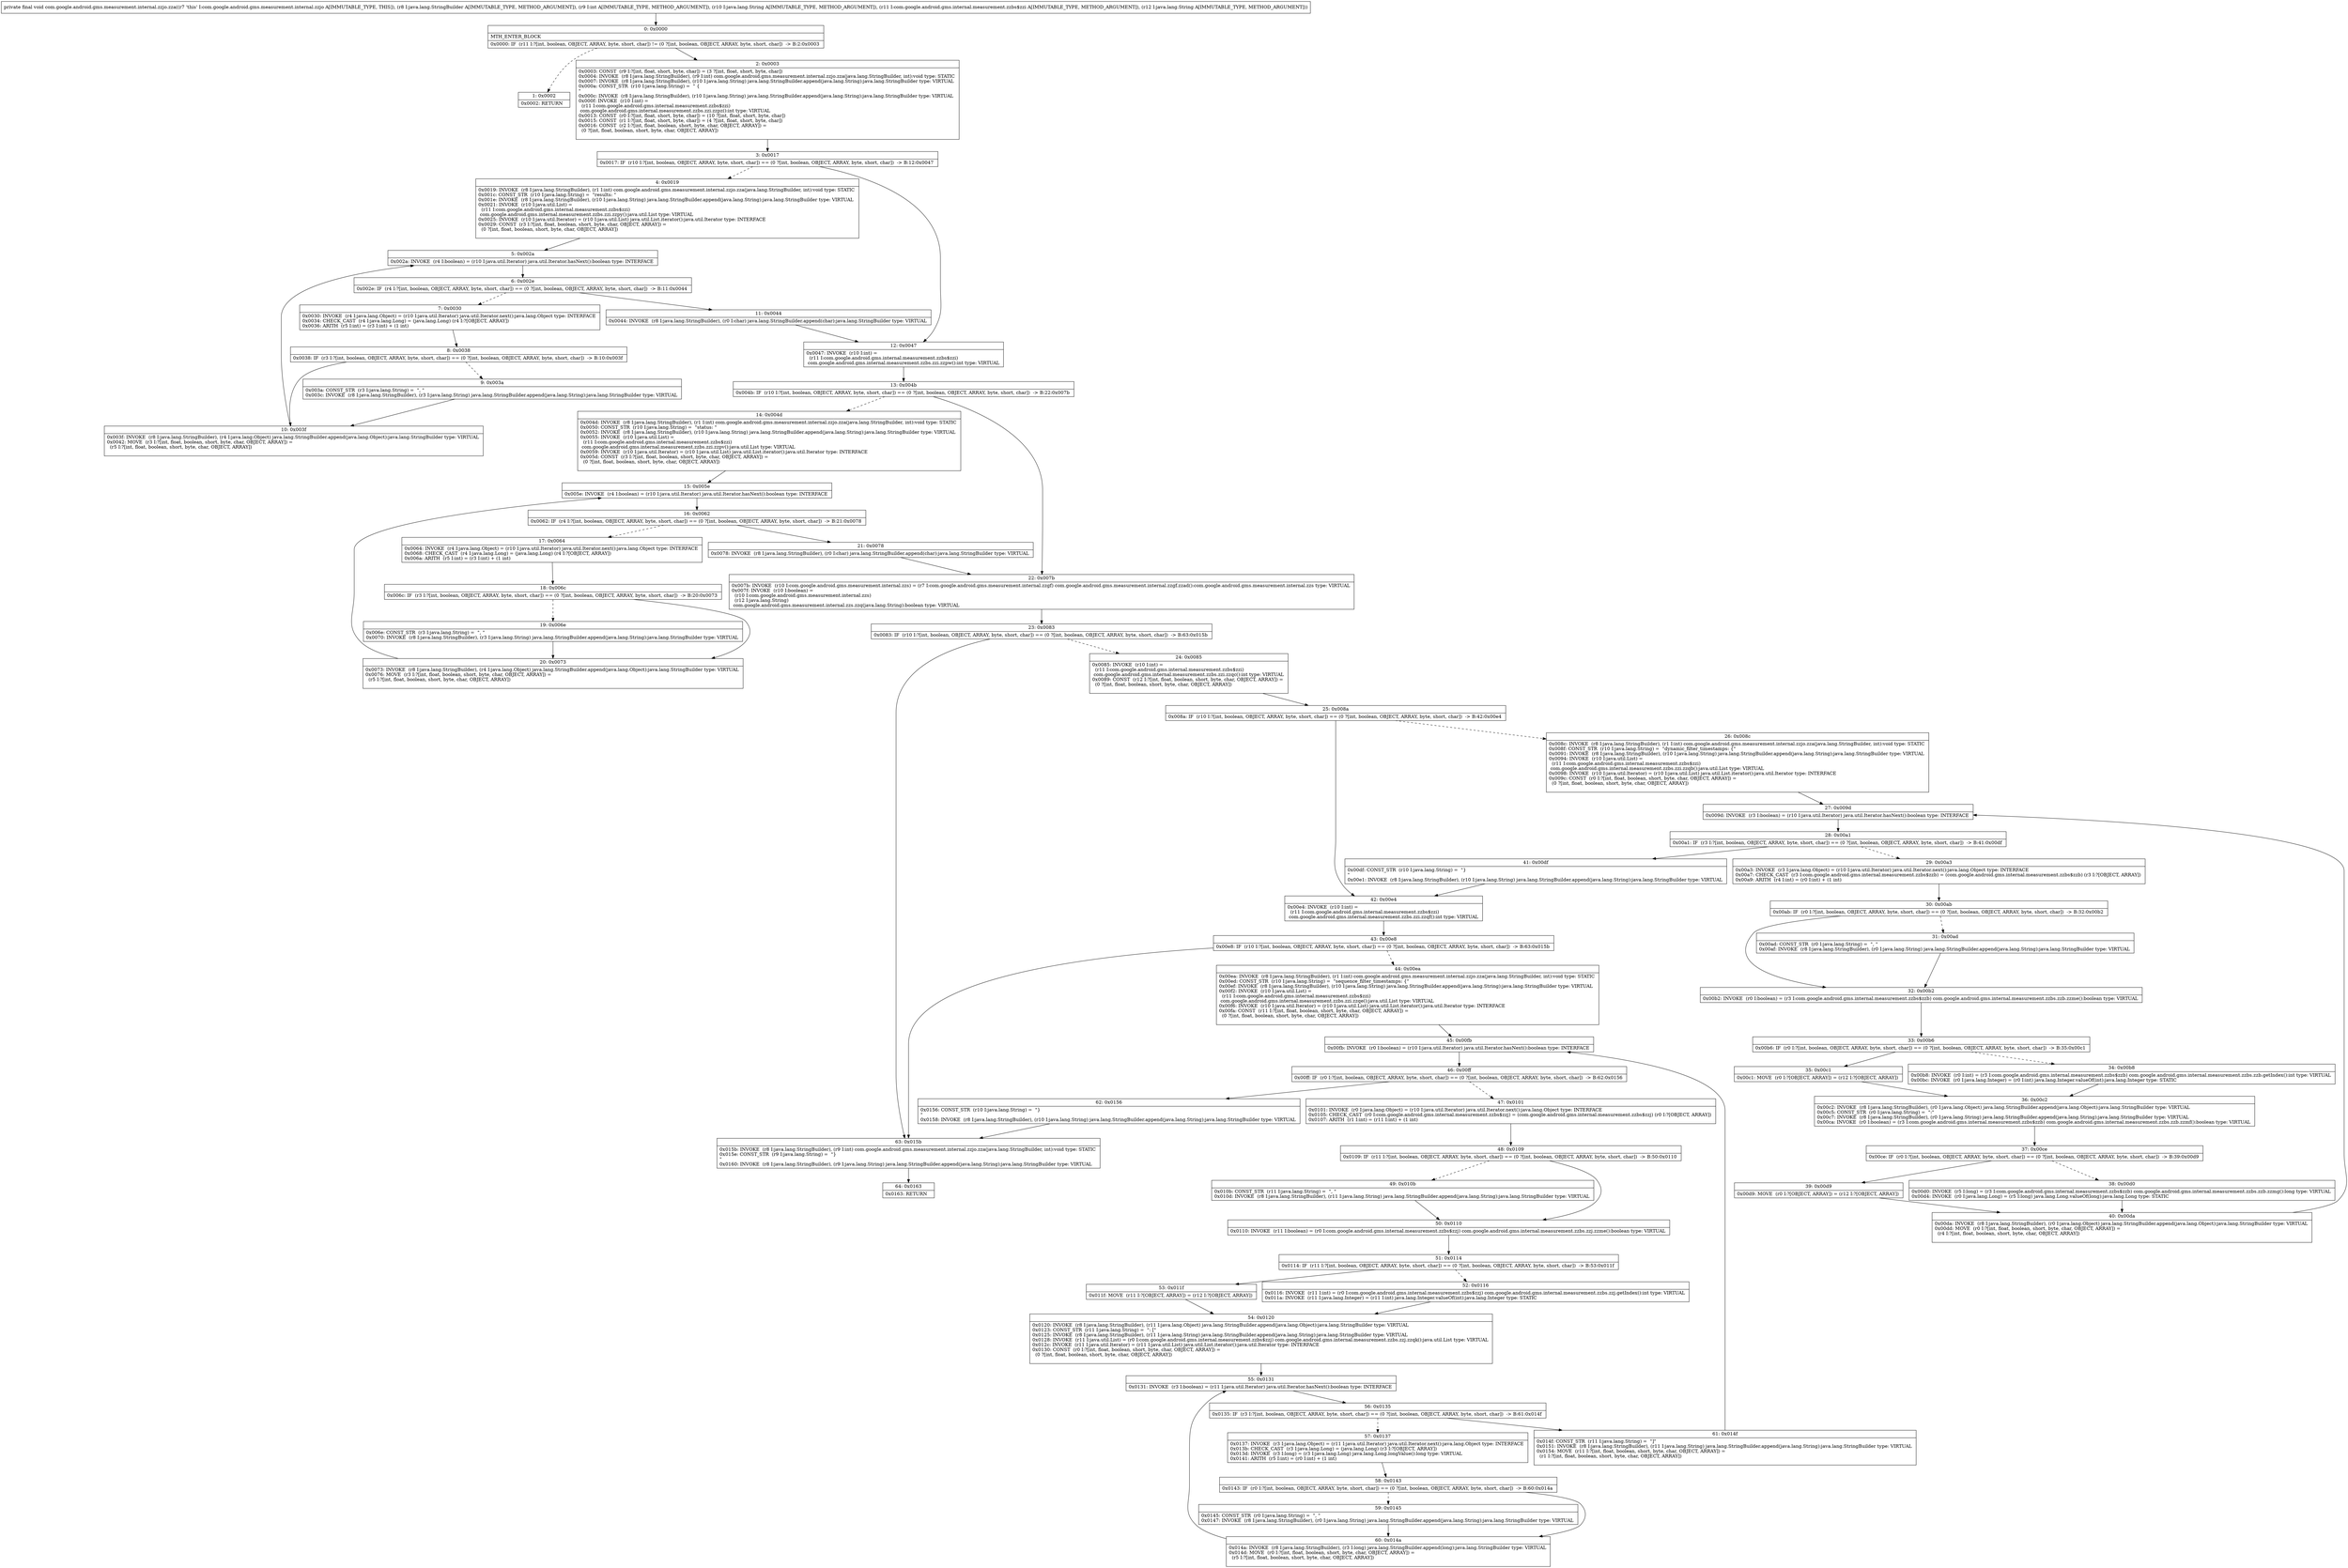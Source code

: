 digraph "CFG forcom.google.android.gms.measurement.internal.zzjo.zza(Ljava\/lang\/StringBuilder;ILjava\/lang\/String;Lcom\/google\/android\/gms\/internal\/measurement\/zzbs$zzi;Ljava\/lang\/String;)V" {
Node_0 [shape=record,label="{0\:\ 0x0000|MTH_ENTER_BLOCK\l|0x0000: IF  (r11 I:?[int, boolean, OBJECT, ARRAY, byte, short, char]) != (0 ?[int, boolean, OBJECT, ARRAY, byte, short, char])  \-\> B:2:0x0003 \l}"];
Node_1 [shape=record,label="{1\:\ 0x0002|0x0002: RETURN   \l}"];
Node_2 [shape=record,label="{2\:\ 0x0003|0x0003: CONST  (r9 I:?[int, float, short, byte, char]) = (3 ?[int, float, short, byte, char]) \l0x0004: INVOKE  (r8 I:java.lang.StringBuilder), (r9 I:int) com.google.android.gms.measurement.internal.zzjo.zza(java.lang.StringBuilder, int):void type: STATIC \l0x0007: INVOKE  (r8 I:java.lang.StringBuilder), (r10 I:java.lang.String) java.lang.StringBuilder.append(java.lang.String):java.lang.StringBuilder type: VIRTUAL \l0x000a: CONST_STR  (r10 I:java.lang.String) =  \" \{\l\" \l0x000c: INVOKE  (r8 I:java.lang.StringBuilder), (r10 I:java.lang.String) java.lang.StringBuilder.append(java.lang.String):java.lang.StringBuilder type: VIRTUAL \l0x000f: INVOKE  (r10 I:int) = \l  (r11 I:com.google.android.gms.internal.measurement.zzbs$zzi)\l com.google.android.gms.internal.measurement.zzbs.zzi.zzpz():int type: VIRTUAL \l0x0013: CONST  (r0 I:?[int, float, short, byte, char]) = (10 ?[int, float, short, byte, char]) \l0x0015: CONST  (r1 I:?[int, float, short, byte, char]) = (4 ?[int, float, short, byte, char]) \l0x0016: CONST  (r2 I:?[int, float, boolean, short, byte, char, OBJECT, ARRAY]) = \l  (0 ?[int, float, boolean, short, byte, char, OBJECT, ARRAY])\l \l}"];
Node_3 [shape=record,label="{3\:\ 0x0017|0x0017: IF  (r10 I:?[int, boolean, OBJECT, ARRAY, byte, short, char]) == (0 ?[int, boolean, OBJECT, ARRAY, byte, short, char])  \-\> B:12:0x0047 \l}"];
Node_4 [shape=record,label="{4\:\ 0x0019|0x0019: INVOKE  (r8 I:java.lang.StringBuilder), (r1 I:int) com.google.android.gms.measurement.internal.zzjo.zza(java.lang.StringBuilder, int):void type: STATIC \l0x001c: CONST_STR  (r10 I:java.lang.String) =  \"results: \" \l0x001e: INVOKE  (r8 I:java.lang.StringBuilder), (r10 I:java.lang.String) java.lang.StringBuilder.append(java.lang.String):java.lang.StringBuilder type: VIRTUAL \l0x0021: INVOKE  (r10 I:java.util.List) = \l  (r11 I:com.google.android.gms.internal.measurement.zzbs$zzi)\l com.google.android.gms.internal.measurement.zzbs.zzi.zzpy():java.util.List type: VIRTUAL \l0x0025: INVOKE  (r10 I:java.util.Iterator) = (r10 I:java.util.List) java.util.List.iterator():java.util.Iterator type: INTERFACE \l0x0029: CONST  (r3 I:?[int, float, boolean, short, byte, char, OBJECT, ARRAY]) = \l  (0 ?[int, float, boolean, short, byte, char, OBJECT, ARRAY])\l \l}"];
Node_5 [shape=record,label="{5\:\ 0x002a|0x002a: INVOKE  (r4 I:boolean) = (r10 I:java.util.Iterator) java.util.Iterator.hasNext():boolean type: INTERFACE \l}"];
Node_6 [shape=record,label="{6\:\ 0x002e|0x002e: IF  (r4 I:?[int, boolean, OBJECT, ARRAY, byte, short, char]) == (0 ?[int, boolean, OBJECT, ARRAY, byte, short, char])  \-\> B:11:0x0044 \l}"];
Node_7 [shape=record,label="{7\:\ 0x0030|0x0030: INVOKE  (r4 I:java.lang.Object) = (r10 I:java.util.Iterator) java.util.Iterator.next():java.lang.Object type: INTERFACE \l0x0034: CHECK_CAST  (r4 I:java.lang.Long) = (java.lang.Long) (r4 I:?[OBJECT, ARRAY]) \l0x0036: ARITH  (r5 I:int) = (r3 I:int) + (1 int) \l}"];
Node_8 [shape=record,label="{8\:\ 0x0038|0x0038: IF  (r3 I:?[int, boolean, OBJECT, ARRAY, byte, short, char]) == (0 ?[int, boolean, OBJECT, ARRAY, byte, short, char])  \-\> B:10:0x003f \l}"];
Node_9 [shape=record,label="{9\:\ 0x003a|0x003a: CONST_STR  (r3 I:java.lang.String) =  \", \" \l0x003c: INVOKE  (r8 I:java.lang.StringBuilder), (r3 I:java.lang.String) java.lang.StringBuilder.append(java.lang.String):java.lang.StringBuilder type: VIRTUAL \l}"];
Node_10 [shape=record,label="{10\:\ 0x003f|0x003f: INVOKE  (r8 I:java.lang.StringBuilder), (r4 I:java.lang.Object) java.lang.StringBuilder.append(java.lang.Object):java.lang.StringBuilder type: VIRTUAL \l0x0042: MOVE  (r3 I:?[int, float, boolean, short, byte, char, OBJECT, ARRAY]) = \l  (r5 I:?[int, float, boolean, short, byte, char, OBJECT, ARRAY])\l \l}"];
Node_11 [shape=record,label="{11\:\ 0x0044|0x0044: INVOKE  (r8 I:java.lang.StringBuilder), (r0 I:char) java.lang.StringBuilder.append(char):java.lang.StringBuilder type: VIRTUAL \l}"];
Node_12 [shape=record,label="{12\:\ 0x0047|0x0047: INVOKE  (r10 I:int) = \l  (r11 I:com.google.android.gms.internal.measurement.zzbs$zzi)\l com.google.android.gms.internal.measurement.zzbs.zzi.zzpw():int type: VIRTUAL \l}"];
Node_13 [shape=record,label="{13\:\ 0x004b|0x004b: IF  (r10 I:?[int, boolean, OBJECT, ARRAY, byte, short, char]) == (0 ?[int, boolean, OBJECT, ARRAY, byte, short, char])  \-\> B:22:0x007b \l}"];
Node_14 [shape=record,label="{14\:\ 0x004d|0x004d: INVOKE  (r8 I:java.lang.StringBuilder), (r1 I:int) com.google.android.gms.measurement.internal.zzjo.zza(java.lang.StringBuilder, int):void type: STATIC \l0x0050: CONST_STR  (r10 I:java.lang.String) =  \"status: \" \l0x0052: INVOKE  (r8 I:java.lang.StringBuilder), (r10 I:java.lang.String) java.lang.StringBuilder.append(java.lang.String):java.lang.StringBuilder type: VIRTUAL \l0x0055: INVOKE  (r10 I:java.util.List) = \l  (r11 I:com.google.android.gms.internal.measurement.zzbs$zzi)\l com.google.android.gms.internal.measurement.zzbs.zzi.zzpv():java.util.List type: VIRTUAL \l0x0059: INVOKE  (r10 I:java.util.Iterator) = (r10 I:java.util.List) java.util.List.iterator():java.util.Iterator type: INTERFACE \l0x005d: CONST  (r3 I:?[int, float, boolean, short, byte, char, OBJECT, ARRAY]) = \l  (0 ?[int, float, boolean, short, byte, char, OBJECT, ARRAY])\l \l}"];
Node_15 [shape=record,label="{15\:\ 0x005e|0x005e: INVOKE  (r4 I:boolean) = (r10 I:java.util.Iterator) java.util.Iterator.hasNext():boolean type: INTERFACE \l}"];
Node_16 [shape=record,label="{16\:\ 0x0062|0x0062: IF  (r4 I:?[int, boolean, OBJECT, ARRAY, byte, short, char]) == (0 ?[int, boolean, OBJECT, ARRAY, byte, short, char])  \-\> B:21:0x0078 \l}"];
Node_17 [shape=record,label="{17\:\ 0x0064|0x0064: INVOKE  (r4 I:java.lang.Object) = (r10 I:java.util.Iterator) java.util.Iterator.next():java.lang.Object type: INTERFACE \l0x0068: CHECK_CAST  (r4 I:java.lang.Long) = (java.lang.Long) (r4 I:?[OBJECT, ARRAY]) \l0x006a: ARITH  (r5 I:int) = (r3 I:int) + (1 int) \l}"];
Node_18 [shape=record,label="{18\:\ 0x006c|0x006c: IF  (r3 I:?[int, boolean, OBJECT, ARRAY, byte, short, char]) == (0 ?[int, boolean, OBJECT, ARRAY, byte, short, char])  \-\> B:20:0x0073 \l}"];
Node_19 [shape=record,label="{19\:\ 0x006e|0x006e: CONST_STR  (r3 I:java.lang.String) =  \", \" \l0x0070: INVOKE  (r8 I:java.lang.StringBuilder), (r3 I:java.lang.String) java.lang.StringBuilder.append(java.lang.String):java.lang.StringBuilder type: VIRTUAL \l}"];
Node_20 [shape=record,label="{20\:\ 0x0073|0x0073: INVOKE  (r8 I:java.lang.StringBuilder), (r4 I:java.lang.Object) java.lang.StringBuilder.append(java.lang.Object):java.lang.StringBuilder type: VIRTUAL \l0x0076: MOVE  (r3 I:?[int, float, boolean, short, byte, char, OBJECT, ARRAY]) = \l  (r5 I:?[int, float, boolean, short, byte, char, OBJECT, ARRAY])\l \l}"];
Node_21 [shape=record,label="{21\:\ 0x0078|0x0078: INVOKE  (r8 I:java.lang.StringBuilder), (r0 I:char) java.lang.StringBuilder.append(char):java.lang.StringBuilder type: VIRTUAL \l}"];
Node_22 [shape=record,label="{22\:\ 0x007b|0x007b: INVOKE  (r10 I:com.google.android.gms.measurement.internal.zzs) = (r7 I:com.google.android.gms.measurement.internal.zzgf) com.google.android.gms.measurement.internal.zzgf.zzad():com.google.android.gms.measurement.internal.zzs type: VIRTUAL \l0x007f: INVOKE  (r10 I:boolean) = \l  (r10 I:com.google.android.gms.measurement.internal.zzs)\l  (r12 I:java.lang.String)\l com.google.android.gms.measurement.internal.zzs.zzq(java.lang.String):boolean type: VIRTUAL \l}"];
Node_23 [shape=record,label="{23\:\ 0x0083|0x0083: IF  (r10 I:?[int, boolean, OBJECT, ARRAY, byte, short, char]) == (0 ?[int, boolean, OBJECT, ARRAY, byte, short, char])  \-\> B:63:0x015b \l}"];
Node_24 [shape=record,label="{24\:\ 0x0085|0x0085: INVOKE  (r10 I:int) = \l  (r11 I:com.google.android.gms.internal.measurement.zzbs$zzi)\l com.google.android.gms.internal.measurement.zzbs.zzi.zzqc():int type: VIRTUAL \l0x0089: CONST  (r12 I:?[int, float, boolean, short, byte, char, OBJECT, ARRAY]) = \l  (0 ?[int, float, boolean, short, byte, char, OBJECT, ARRAY])\l \l}"];
Node_25 [shape=record,label="{25\:\ 0x008a|0x008a: IF  (r10 I:?[int, boolean, OBJECT, ARRAY, byte, short, char]) == (0 ?[int, boolean, OBJECT, ARRAY, byte, short, char])  \-\> B:42:0x00e4 \l}"];
Node_26 [shape=record,label="{26\:\ 0x008c|0x008c: INVOKE  (r8 I:java.lang.StringBuilder), (r1 I:int) com.google.android.gms.measurement.internal.zzjo.zza(java.lang.StringBuilder, int):void type: STATIC \l0x008f: CONST_STR  (r10 I:java.lang.String) =  \"dynamic_filter_timestamps: \{\" \l0x0091: INVOKE  (r8 I:java.lang.StringBuilder), (r10 I:java.lang.String) java.lang.StringBuilder.append(java.lang.String):java.lang.StringBuilder type: VIRTUAL \l0x0094: INVOKE  (r10 I:java.util.List) = \l  (r11 I:com.google.android.gms.internal.measurement.zzbs$zzi)\l com.google.android.gms.internal.measurement.zzbs.zzi.zzqb():java.util.List type: VIRTUAL \l0x0098: INVOKE  (r10 I:java.util.Iterator) = (r10 I:java.util.List) java.util.List.iterator():java.util.Iterator type: INTERFACE \l0x009c: CONST  (r0 I:?[int, float, boolean, short, byte, char, OBJECT, ARRAY]) = \l  (0 ?[int, float, boolean, short, byte, char, OBJECT, ARRAY])\l \l}"];
Node_27 [shape=record,label="{27\:\ 0x009d|0x009d: INVOKE  (r3 I:boolean) = (r10 I:java.util.Iterator) java.util.Iterator.hasNext():boolean type: INTERFACE \l}"];
Node_28 [shape=record,label="{28\:\ 0x00a1|0x00a1: IF  (r3 I:?[int, boolean, OBJECT, ARRAY, byte, short, char]) == (0 ?[int, boolean, OBJECT, ARRAY, byte, short, char])  \-\> B:41:0x00df \l}"];
Node_29 [shape=record,label="{29\:\ 0x00a3|0x00a3: INVOKE  (r3 I:java.lang.Object) = (r10 I:java.util.Iterator) java.util.Iterator.next():java.lang.Object type: INTERFACE \l0x00a7: CHECK_CAST  (r3 I:com.google.android.gms.internal.measurement.zzbs$zzb) = (com.google.android.gms.internal.measurement.zzbs$zzb) (r3 I:?[OBJECT, ARRAY]) \l0x00a9: ARITH  (r4 I:int) = (r0 I:int) + (1 int) \l}"];
Node_30 [shape=record,label="{30\:\ 0x00ab|0x00ab: IF  (r0 I:?[int, boolean, OBJECT, ARRAY, byte, short, char]) == (0 ?[int, boolean, OBJECT, ARRAY, byte, short, char])  \-\> B:32:0x00b2 \l}"];
Node_31 [shape=record,label="{31\:\ 0x00ad|0x00ad: CONST_STR  (r0 I:java.lang.String) =  \", \" \l0x00af: INVOKE  (r8 I:java.lang.StringBuilder), (r0 I:java.lang.String) java.lang.StringBuilder.append(java.lang.String):java.lang.StringBuilder type: VIRTUAL \l}"];
Node_32 [shape=record,label="{32\:\ 0x00b2|0x00b2: INVOKE  (r0 I:boolean) = (r3 I:com.google.android.gms.internal.measurement.zzbs$zzb) com.google.android.gms.internal.measurement.zzbs.zzb.zzme():boolean type: VIRTUAL \l}"];
Node_33 [shape=record,label="{33\:\ 0x00b6|0x00b6: IF  (r0 I:?[int, boolean, OBJECT, ARRAY, byte, short, char]) == (0 ?[int, boolean, OBJECT, ARRAY, byte, short, char])  \-\> B:35:0x00c1 \l}"];
Node_34 [shape=record,label="{34\:\ 0x00b8|0x00b8: INVOKE  (r0 I:int) = (r3 I:com.google.android.gms.internal.measurement.zzbs$zzb) com.google.android.gms.internal.measurement.zzbs.zzb.getIndex():int type: VIRTUAL \l0x00bc: INVOKE  (r0 I:java.lang.Integer) = (r0 I:int) java.lang.Integer.valueOf(int):java.lang.Integer type: STATIC \l}"];
Node_35 [shape=record,label="{35\:\ 0x00c1|0x00c1: MOVE  (r0 I:?[OBJECT, ARRAY]) = (r12 I:?[OBJECT, ARRAY]) \l}"];
Node_36 [shape=record,label="{36\:\ 0x00c2|0x00c2: INVOKE  (r8 I:java.lang.StringBuilder), (r0 I:java.lang.Object) java.lang.StringBuilder.append(java.lang.Object):java.lang.StringBuilder type: VIRTUAL \l0x00c5: CONST_STR  (r0 I:java.lang.String) =  \":\" \l0x00c7: INVOKE  (r8 I:java.lang.StringBuilder), (r0 I:java.lang.String) java.lang.StringBuilder.append(java.lang.String):java.lang.StringBuilder type: VIRTUAL \l0x00ca: INVOKE  (r0 I:boolean) = (r3 I:com.google.android.gms.internal.measurement.zzbs$zzb) com.google.android.gms.internal.measurement.zzbs.zzb.zzmf():boolean type: VIRTUAL \l}"];
Node_37 [shape=record,label="{37\:\ 0x00ce|0x00ce: IF  (r0 I:?[int, boolean, OBJECT, ARRAY, byte, short, char]) == (0 ?[int, boolean, OBJECT, ARRAY, byte, short, char])  \-\> B:39:0x00d9 \l}"];
Node_38 [shape=record,label="{38\:\ 0x00d0|0x00d0: INVOKE  (r5 I:long) = (r3 I:com.google.android.gms.internal.measurement.zzbs$zzb) com.google.android.gms.internal.measurement.zzbs.zzb.zzmg():long type: VIRTUAL \l0x00d4: INVOKE  (r0 I:java.lang.Long) = (r5 I:long) java.lang.Long.valueOf(long):java.lang.Long type: STATIC \l}"];
Node_39 [shape=record,label="{39\:\ 0x00d9|0x00d9: MOVE  (r0 I:?[OBJECT, ARRAY]) = (r12 I:?[OBJECT, ARRAY]) \l}"];
Node_40 [shape=record,label="{40\:\ 0x00da|0x00da: INVOKE  (r8 I:java.lang.StringBuilder), (r0 I:java.lang.Object) java.lang.StringBuilder.append(java.lang.Object):java.lang.StringBuilder type: VIRTUAL \l0x00dd: MOVE  (r0 I:?[int, float, boolean, short, byte, char, OBJECT, ARRAY]) = \l  (r4 I:?[int, float, boolean, short, byte, char, OBJECT, ARRAY])\l \l}"];
Node_41 [shape=record,label="{41\:\ 0x00df|0x00df: CONST_STR  (r10 I:java.lang.String) =  \"\}\l\" \l0x00e1: INVOKE  (r8 I:java.lang.StringBuilder), (r10 I:java.lang.String) java.lang.StringBuilder.append(java.lang.String):java.lang.StringBuilder type: VIRTUAL \l}"];
Node_42 [shape=record,label="{42\:\ 0x00e4|0x00e4: INVOKE  (r10 I:int) = \l  (r11 I:com.google.android.gms.internal.measurement.zzbs$zzi)\l com.google.android.gms.internal.measurement.zzbs.zzi.zzqf():int type: VIRTUAL \l}"];
Node_43 [shape=record,label="{43\:\ 0x00e8|0x00e8: IF  (r10 I:?[int, boolean, OBJECT, ARRAY, byte, short, char]) == (0 ?[int, boolean, OBJECT, ARRAY, byte, short, char])  \-\> B:63:0x015b \l}"];
Node_44 [shape=record,label="{44\:\ 0x00ea|0x00ea: INVOKE  (r8 I:java.lang.StringBuilder), (r1 I:int) com.google.android.gms.measurement.internal.zzjo.zza(java.lang.StringBuilder, int):void type: STATIC \l0x00ed: CONST_STR  (r10 I:java.lang.String) =  \"sequence_filter_timestamps: \{\" \l0x00ef: INVOKE  (r8 I:java.lang.StringBuilder), (r10 I:java.lang.String) java.lang.StringBuilder.append(java.lang.String):java.lang.StringBuilder type: VIRTUAL \l0x00f2: INVOKE  (r10 I:java.util.List) = \l  (r11 I:com.google.android.gms.internal.measurement.zzbs$zzi)\l com.google.android.gms.internal.measurement.zzbs.zzi.zzqe():java.util.List type: VIRTUAL \l0x00f6: INVOKE  (r10 I:java.util.Iterator) = (r10 I:java.util.List) java.util.List.iterator():java.util.Iterator type: INTERFACE \l0x00fa: CONST  (r11 I:?[int, float, boolean, short, byte, char, OBJECT, ARRAY]) = \l  (0 ?[int, float, boolean, short, byte, char, OBJECT, ARRAY])\l \l}"];
Node_45 [shape=record,label="{45\:\ 0x00fb|0x00fb: INVOKE  (r0 I:boolean) = (r10 I:java.util.Iterator) java.util.Iterator.hasNext():boolean type: INTERFACE \l}"];
Node_46 [shape=record,label="{46\:\ 0x00ff|0x00ff: IF  (r0 I:?[int, boolean, OBJECT, ARRAY, byte, short, char]) == (0 ?[int, boolean, OBJECT, ARRAY, byte, short, char])  \-\> B:62:0x0156 \l}"];
Node_47 [shape=record,label="{47\:\ 0x0101|0x0101: INVOKE  (r0 I:java.lang.Object) = (r10 I:java.util.Iterator) java.util.Iterator.next():java.lang.Object type: INTERFACE \l0x0105: CHECK_CAST  (r0 I:com.google.android.gms.internal.measurement.zzbs$zzj) = (com.google.android.gms.internal.measurement.zzbs$zzj) (r0 I:?[OBJECT, ARRAY]) \l0x0107: ARITH  (r1 I:int) = (r11 I:int) + (1 int) \l}"];
Node_48 [shape=record,label="{48\:\ 0x0109|0x0109: IF  (r11 I:?[int, boolean, OBJECT, ARRAY, byte, short, char]) == (0 ?[int, boolean, OBJECT, ARRAY, byte, short, char])  \-\> B:50:0x0110 \l}"];
Node_49 [shape=record,label="{49\:\ 0x010b|0x010b: CONST_STR  (r11 I:java.lang.String) =  \", \" \l0x010d: INVOKE  (r8 I:java.lang.StringBuilder), (r11 I:java.lang.String) java.lang.StringBuilder.append(java.lang.String):java.lang.StringBuilder type: VIRTUAL \l}"];
Node_50 [shape=record,label="{50\:\ 0x0110|0x0110: INVOKE  (r11 I:boolean) = (r0 I:com.google.android.gms.internal.measurement.zzbs$zzj) com.google.android.gms.internal.measurement.zzbs.zzj.zzme():boolean type: VIRTUAL \l}"];
Node_51 [shape=record,label="{51\:\ 0x0114|0x0114: IF  (r11 I:?[int, boolean, OBJECT, ARRAY, byte, short, char]) == (0 ?[int, boolean, OBJECT, ARRAY, byte, short, char])  \-\> B:53:0x011f \l}"];
Node_52 [shape=record,label="{52\:\ 0x0116|0x0116: INVOKE  (r11 I:int) = (r0 I:com.google.android.gms.internal.measurement.zzbs$zzj) com.google.android.gms.internal.measurement.zzbs.zzj.getIndex():int type: VIRTUAL \l0x011a: INVOKE  (r11 I:java.lang.Integer) = (r11 I:int) java.lang.Integer.valueOf(int):java.lang.Integer type: STATIC \l}"];
Node_53 [shape=record,label="{53\:\ 0x011f|0x011f: MOVE  (r11 I:?[OBJECT, ARRAY]) = (r12 I:?[OBJECT, ARRAY]) \l}"];
Node_54 [shape=record,label="{54\:\ 0x0120|0x0120: INVOKE  (r8 I:java.lang.StringBuilder), (r11 I:java.lang.Object) java.lang.StringBuilder.append(java.lang.Object):java.lang.StringBuilder type: VIRTUAL \l0x0123: CONST_STR  (r11 I:java.lang.String) =  \": [\" \l0x0125: INVOKE  (r8 I:java.lang.StringBuilder), (r11 I:java.lang.String) java.lang.StringBuilder.append(java.lang.String):java.lang.StringBuilder type: VIRTUAL \l0x0128: INVOKE  (r11 I:java.util.List) = (r0 I:com.google.android.gms.internal.measurement.zzbs$zzj) com.google.android.gms.internal.measurement.zzbs.zzj.zzqk():java.util.List type: VIRTUAL \l0x012c: INVOKE  (r11 I:java.util.Iterator) = (r11 I:java.util.List) java.util.List.iterator():java.util.Iterator type: INTERFACE \l0x0130: CONST  (r0 I:?[int, float, boolean, short, byte, char, OBJECT, ARRAY]) = \l  (0 ?[int, float, boolean, short, byte, char, OBJECT, ARRAY])\l \l}"];
Node_55 [shape=record,label="{55\:\ 0x0131|0x0131: INVOKE  (r3 I:boolean) = (r11 I:java.util.Iterator) java.util.Iterator.hasNext():boolean type: INTERFACE \l}"];
Node_56 [shape=record,label="{56\:\ 0x0135|0x0135: IF  (r3 I:?[int, boolean, OBJECT, ARRAY, byte, short, char]) == (0 ?[int, boolean, OBJECT, ARRAY, byte, short, char])  \-\> B:61:0x014f \l}"];
Node_57 [shape=record,label="{57\:\ 0x0137|0x0137: INVOKE  (r3 I:java.lang.Object) = (r11 I:java.util.Iterator) java.util.Iterator.next():java.lang.Object type: INTERFACE \l0x013b: CHECK_CAST  (r3 I:java.lang.Long) = (java.lang.Long) (r3 I:?[OBJECT, ARRAY]) \l0x013d: INVOKE  (r3 I:long) = (r3 I:java.lang.Long) java.lang.Long.longValue():long type: VIRTUAL \l0x0141: ARITH  (r5 I:int) = (r0 I:int) + (1 int) \l}"];
Node_58 [shape=record,label="{58\:\ 0x0143|0x0143: IF  (r0 I:?[int, boolean, OBJECT, ARRAY, byte, short, char]) == (0 ?[int, boolean, OBJECT, ARRAY, byte, short, char])  \-\> B:60:0x014a \l}"];
Node_59 [shape=record,label="{59\:\ 0x0145|0x0145: CONST_STR  (r0 I:java.lang.String) =  \", \" \l0x0147: INVOKE  (r8 I:java.lang.StringBuilder), (r0 I:java.lang.String) java.lang.StringBuilder.append(java.lang.String):java.lang.StringBuilder type: VIRTUAL \l}"];
Node_60 [shape=record,label="{60\:\ 0x014a|0x014a: INVOKE  (r8 I:java.lang.StringBuilder), (r3 I:long) java.lang.StringBuilder.append(long):java.lang.StringBuilder type: VIRTUAL \l0x014d: MOVE  (r0 I:?[int, float, boolean, short, byte, char, OBJECT, ARRAY]) = \l  (r5 I:?[int, float, boolean, short, byte, char, OBJECT, ARRAY])\l \l}"];
Node_61 [shape=record,label="{61\:\ 0x014f|0x014f: CONST_STR  (r11 I:java.lang.String) =  \"]\" \l0x0151: INVOKE  (r8 I:java.lang.StringBuilder), (r11 I:java.lang.String) java.lang.StringBuilder.append(java.lang.String):java.lang.StringBuilder type: VIRTUAL \l0x0154: MOVE  (r11 I:?[int, float, boolean, short, byte, char, OBJECT, ARRAY]) = \l  (r1 I:?[int, float, boolean, short, byte, char, OBJECT, ARRAY])\l \l}"];
Node_62 [shape=record,label="{62\:\ 0x0156|0x0156: CONST_STR  (r10 I:java.lang.String) =  \"\}\l\" \l0x0158: INVOKE  (r8 I:java.lang.StringBuilder), (r10 I:java.lang.String) java.lang.StringBuilder.append(java.lang.String):java.lang.StringBuilder type: VIRTUAL \l}"];
Node_63 [shape=record,label="{63\:\ 0x015b|0x015b: INVOKE  (r8 I:java.lang.StringBuilder), (r9 I:int) com.google.android.gms.measurement.internal.zzjo.zza(java.lang.StringBuilder, int):void type: STATIC \l0x015e: CONST_STR  (r9 I:java.lang.String) =  \"\}\l\" \l0x0160: INVOKE  (r8 I:java.lang.StringBuilder), (r9 I:java.lang.String) java.lang.StringBuilder.append(java.lang.String):java.lang.StringBuilder type: VIRTUAL \l}"];
Node_64 [shape=record,label="{64\:\ 0x0163|0x0163: RETURN   \l}"];
MethodNode[shape=record,label="{private final void com.google.android.gms.measurement.internal.zzjo.zza((r7 'this' I:com.google.android.gms.measurement.internal.zzjo A[IMMUTABLE_TYPE, THIS]), (r8 I:java.lang.StringBuilder A[IMMUTABLE_TYPE, METHOD_ARGUMENT]), (r9 I:int A[IMMUTABLE_TYPE, METHOD_ARGUMENT]), (r10 I:java.lang.String A[IMMUTABLE_TYPE, METHOD_ARGUMENT]), (r11 I:com.google.android.gms.internal.measurement.zzbs$zzi A[IMMUTABLE_TYPE, METHOD_ARGUMENT]), (r12 I:java.lang.String A[IMMUTABLE_TYPE, METHOD_ARGUMENT])) }"];
MethodNode -> Node_0;
Node_0 -> Node_1[style=dashed];
Node_0 -> Node_2;
Node_2 -> Node_3;
Node_3 -> Node_4[style=dashed];
Node_3 -> Node_12;
Node_4 -> Node_5;
Node_5 -> Node_6;
Node_6 -> Node_7[style=dashed];
Node_6 -> Node_11;
Node_7 -> Node_8;
Node_8 -> Node_9[style=dashed];
Node_8 -> Node_10;
Node_9 -> Node_10;
Node_10 -> Node_5;
Node_11 -> Node_12;
Node_12 -> Node_13;
Node_13 -> Node_14[style=dashed];
Node_13 -> Node_22;
Node_14 -> Node_15;
Node_15 -> Node_16;
Node_16 -> Node_17[style=dashed];
Node_16 -> Node_21;
Node_17 -> Node_18;
Node_18 -> Node_19[style=dashed];
Node_18 -> Node_20;
Node_19 -> Node_20;
Node_20 -> Node_15;
Node_21 -> Node_22;
Node_22 -> Node_23;
Node_23 -> Node_24[style=dashed];
Node_23 -> Node_63;
Node_24 -> Node_25;
Node_25 -> Node_26[style=dashed];
Node_25 -> Node_42;
Node_26 -> Node_27;
Node_27 -> Node_28;
Node_28 -> Node_29[style=dashed];
Node_28 -> Node_41;
Node_29 -> Node_30;
Node_30 -> Node_31[style=dashed];
Node_30 -> Node_32;
Node_31 -> Node_32;
Node_32 -> Node_33;
Node_33 -> Node_34[style=dashed];
Node_33 -> Node_35;
Node_34 -> Node_36;
Node_35 -> Node_36;
Node_36 -> Node_37;
Node_37 -> Node_38[style=dashed];
Node_37 -> Node_39;
Node_38 -> Node_40;
Node_39 -> Node_40;
Node_40 -> Node_27;
Node_41 -> Node_42;
Node_42 -> Node_43;
Node_43 -> Node_44[style=dashed];
Node_43 -> Node_63;
Node_44 -> Node_45;
Node_45 -> Node_46;
Node_46 -> Node_47[style=dashed];
Node_46 -> Node_62;
Node_47 -> Node_48;
Node_48 -> Node_49[style=dashed];
Node_48 -> Node_50;
Node_49 -> Node_50;
Node_50 -> Node_51;
Node_51 -> Node_52[style=dashed];
Node_51 -> Node_53;
Node_52 -> Node_54;
Node_53 -> Node_54;
Node_54 -> Node_55;
Node_55 -> Node_56;
Node_56 -> Node_57[style=dashed];
Node_56 -> Node_61;
Node_57 -> Node_58;
Node_58 -> Node_59[style=dashed];
Node_58 -> Node_60;
Node_59 -> Node_60;
Node_60 -> Node_55;
Node_61 -> Node_45;
Node_62 -> Node_63;
Node_63 -> Node_64;
}

